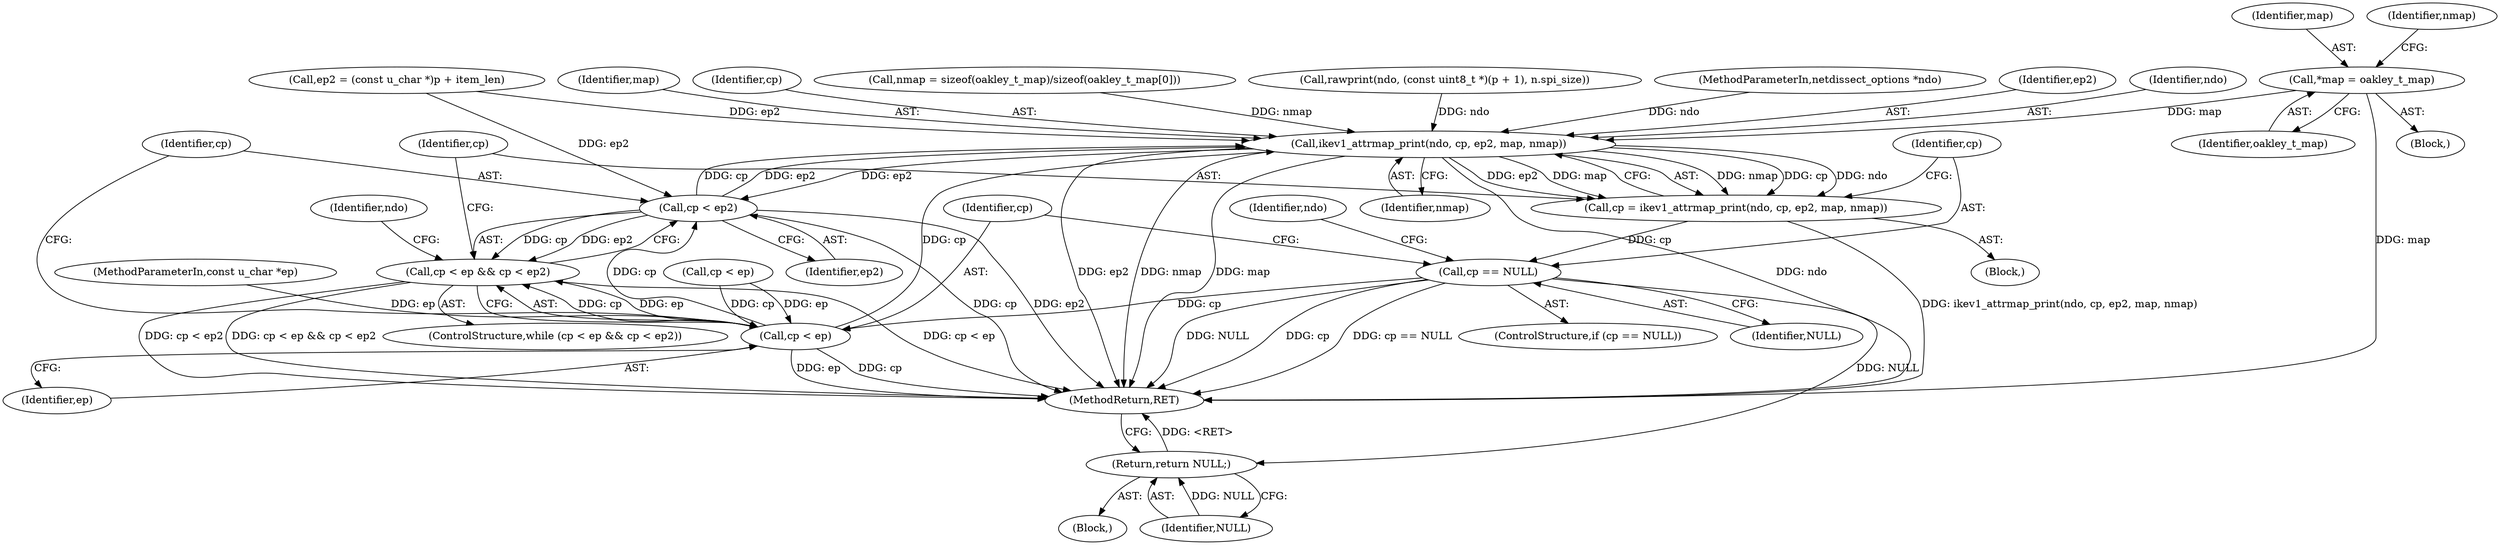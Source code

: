 digraph "0_tcpdump_396e94ff55a80d554b1fe46bf107db1e91008d6c@pointer" {
"1000419" [label="(Call,*map = oakley_t_map)"];
"1000447" [label="(Call,ikev1_attrmap_print(ndo, cp, ep2, map, nmap))"];
"1000441" [label="(Call,cp < ep2)"];
"1000437" [label="(Call,cp < ep && cp < ep2)"];
"1000445" [label="(Call,cp = ikev1_attrmap_print(ndo, cp, ep2, map, nmap))"];
"1000454" [label="(Call,cp == NULL)"];
"1000438" [label="(Call,cp < ep)"];
"1000541" [label="(Return,return NULL;)"];
"1000116" [label="(Block,)"];
"1000465" [label="(Identifier,ndo)"];
"1000452" [label="(Identifier,nmap)"];
"1000438" [label="(Call,cp < ep)"];
"1000440" [label="(Identifier,ep)"];
"1000541" [label="(Return,return NULL;)"];
"1000455" [label="(Identifier,cp)"];
"1000443" [label="(Identifier,ep2)"];
"1000436" [label="(ControlStructure,while (cp < ep && cp < ep2))"];
"1000420" [label="(Identifier,map)"];
"1000454" [label="(Call,cp == NULL)"];
"1000542" [label="(Identifier,NULL)"];
"1000406" [label="(Call,cp < ep)"];
"1000424" [label="(Identifier,nmap)"];
"1000447" [label="(Call,ikev1_attrmap_print(ndo, cp, ep2, map, nmap))"];
"1000439" [label="(Identifier,cp)"];
"1000453" [label="(ControlStructure,if (cp == NULL))"];
"1000441" [label="(Call,cp < ep2)"];
"1000417" [label="(Block,)"];
"1000442" [label="(Identifier,cp)"];
"1000419" [label="(Call,*map = oakley_t_map)"];
"1000376" [label="(Call,rawprint(ndo, (const uint8_t *)(p + 1), n.spi_size))"];
"1000107" [label="(MethodParameterIn,netdissect_options *ndo)"];
"1000111" [label="(MethodParameterIn,const u_char *ep)"];
"1000446" [label="(Identifier,cp)"];
"1000437" [label="(Call,cp < ep && cp < ep2)"];
"1000456" [label="(Identifier,NULL)"];
"1000450" [label="(Identifier,ep2)"];
"1000445" [label="(Call,cp = ikev1_attrmap_print(ndo, cp, ep2, map, nmap))"];
"1000421" [label="(Identifier,oakley_t_map)"];
"1000543" [label="(MethodReturn,RET)"];
"1000398" [label="(Call,ep2 = (const u_char *)p + item_len)"];
"1000448" [label="(Identifier,ndo)"];
"1000444" [label="(Block,)"];
"1000451" [label="(Identifier,map)"];
"1000449" [label="(Identifier,cp)"];
"1000423" [label="(Call,nmap = sizeof(oakley_t_map)/sizeof(oakley_t_map[0]))"];
"1000460" [label="(Identifier,ndo)"];
"1000419" -> "1000417"  [label="AST: "];
"1000419" -> "1000421"  [label="CFG: "];
"1000420" -> "1000419"  [label="AST: "];
"1000421" -> "1000419"  [label="AST: "];
"1000424" -> "1000419"  [label="CFG: "];
"1000419" -> "1000543"  [label="DDG: map"];
"1000419" -> "1000447"  [label="DDG: map"];
"1000447" -> "1000445"  [label="AST: "];
"1000447" -> "1000452"  [label="CFG: "];
"1000448" -> "1000447"  [label="AST: "];
"1000449" -> "1000447"  [label="AST: "];
"1000450" -> "1000447"  [label="AST: "];
"1000451" -> "1000447"  [label="AST: "];
"1000452" -> "1000447"  [label="AST: "];
"1000445" -> "1000447"  [label="CFG: "];
"1000447" -> "1000543"  [label="DDG: ep2"];
"1000447" -> "1000543"  [label="DDG: nmap"];
"1000447" -> "1000543"  [label="DDG: map"];
"1000447" -> "1000543"  [label="DDG: ndo"];
"1000447" -> "1000441"  [label="DDG: ep2"];
"1000447" -> "1000445"  [label="DDG: nmap"];
"1000447" -> "1000445"  [label="DDG: cp"];
"1000447" -> "1000445"  [label="DDG: ndo"];
"1000447" -> "1000445"  [label="DDG: ep2"];
"1000447" -> "1000445"  [label="DDG: map"];
"1000376" -> "1000447"  [label="DDG: ndo"];
"1000107" -> "1000447"  [label="DDG: ndo"];
"1000441" -> "1000447"  [label="DDG: cp"];
"1000441" -> "1000447"  [label="DDG: ep2"];
"1000438" -> "1000447"  [label="DDG: cp"];
"1000398" -> "1000447"  [label="DDG: ep2"];
"1000423" -> "1000447"  [label="DDG: nmap"];
"1000441" -> "1000437"  [label="AST: "];
"1000441" -> "1000443"  [label="CFG: "];
"1000442" -> "1000441"  [label="AST: "];
"1000443" -> "1000441"  [label="AST: "];
"1000437" -> "1000441"  [label="CFG: "];
"1000441" -> "1000543"  [label="DDG: cp"];
"1000441" -> "1000543"  [label="DDG: ep2"];
"1000441" -> "1000437"  [label="DDG: cp"];
"1000441" -> "1000437"  [label="DDG: ep2"];
"1000438" -> "1000441"  [label="DDG: cp"];
"1000398" -> "1000441"  [label="DDG: ep2"];
"1000437" -> "1000436"  [label="AST: "];
"1000437" -> "1000438"  [label="CFG: "];
"1000438" -> "1000437"  [label="AST: "];
"1000446" -> "1000437"  [label="CFG: "];
"1000465" -> "1000437"  [label="CFG: "];
"1000437" -> "1000543"  [label="DDG: cp < ep && cp < ep2"];
"1000437" -> "1000543"  [label="DDG: cp < ep"];
"1000437" -> "1000543"  [label="DDG: cp < ep2"];
"1000438" -> "1000437"  [label="DDG: cp"];
"1000438" -> "1000437"  [label="DDG: ep"];
"1000445" -> "1000444"  [label="AST: "];
"1000446" -> "1000445"  [label="AST: "];
"1000455" -> "1000445"  [label="CFG: "];
"1000445" -> "1000543"  [label="DDG: ikev1_attrmap_print(ndo, cp, ep2, map, nmap)"];
"1000445" -> "1000454"  [label="DDG: cp"];
"1000454" -> "1000453"  [label="AST: "];
"1000454" -> "1000456"  [label="CFG: "];
"1000455" -> "1000454"  [label="AST: "];
"1000456" -> "1000454"  [label="AST: "];
"1000439" -> "1000454"  [label="CFG: "];
"1000460" -> "1000454"  [label="CFG: "];
"1000454" -> "1000543"  [label="DDG: cp"];
"1000454" -> "1000543"  [label="DDG: cp == NULL"];
"1000454" -> "1000543"  [label="DDG: NULL"];
"1000454" -> "1000438"  [label="DDG: cp"];
"1000454" -> "1000541"  [label="DDG: NULL"];
"1000438" -> "1000440"  [label="CFG: "];
"1000439" -> "1000438"  [label="AST: "];
"1000440" -> "1000438"  [label="AST: "];
"1000442" -> "1000438"  [label="CFG: "];
"1000438" -> "1000543"  [label="DDG: ep"];
"1000438" -> "1000543"  [label="DDG: cp"];
"1000406" -> "1000438"  [label="DDG: cp"];
"1000406" -> "1000438"  [label="DDG: ep"];
"1000111" -> "1000438"  [label="DDG: ep"];
"1000541" -> "1000116"  [label="AST: "];
"1000541" -> "1000542"  [label="CFG: "];
"1000542" -> "1000541"  [label="AST: "];
"1000543" -> "1000541"  [label="CFG: "];
"1000541" -> "1000543"  [label="DDG: <RET>"];
"1000542" -> "1000541"  [label="DDG: NULL"];
}

